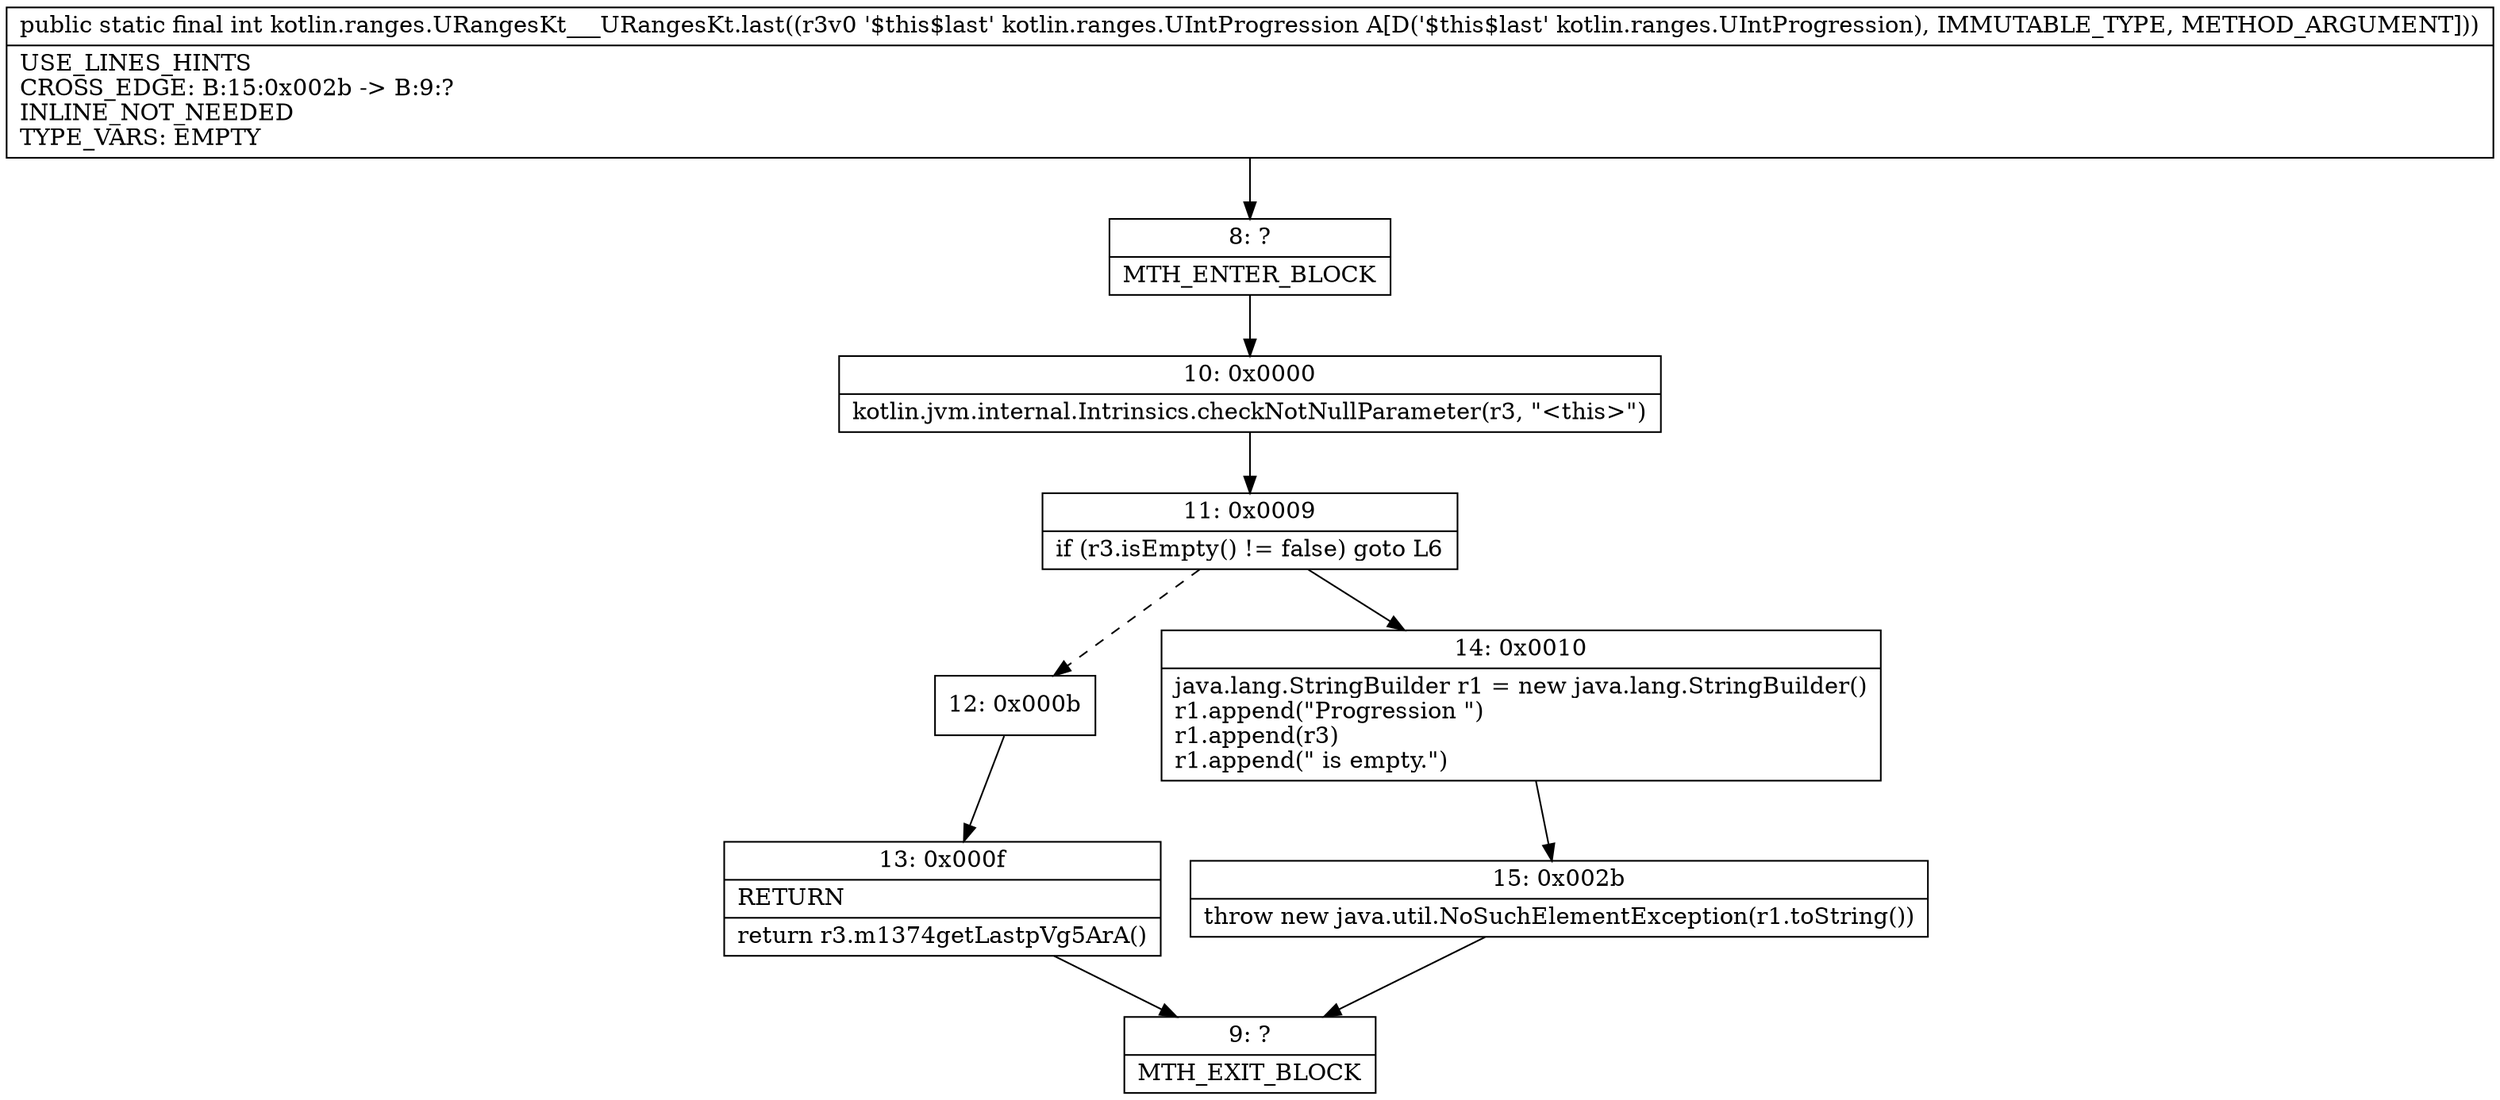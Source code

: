 digraph "CFG forkotlin.ranges.URangesKt___URangesKt.last(Lkotlin\/ranges\/UIntProgression;)I" {
Node_8 [shape=record,label="{8\:\ ?|MTH_ENTER_BLOCK\l}"];
Node_10 [shape=record,label="{10\:\ 0x0000|kotlin.jvm.internal.Intrinsics.checkNotNullParameter(r3, \"\<this\>\")\l}"];
Node_11 [shape=record,label="{11\:\ 0x0009|if (r3.isEmpty() != false) goto L6\l}"];
Node_12 [shape=record,label="{12\:\ 0x000b}"];
Node_13 [shape=record,label="{13\:\ 0x000f|RETURN\l|return r3.m1374getLastpVg5ArA()\l}"];
Node_9 [shape=record,label="{9\:\ ?|MTH_EXIT_BLOCK\l}"];
Node_14 [shape=record,label="{14\:\ 0x0010|java.lang.StringBuilder r1 = new java.lang.StringBuilder()\lr1.append(\"Progression \")\lr1.append(r3)\lr1.append(\" is empty.\")\l}"];
Node_15 [shape=record,label="{15\:\ 0x002b|throw new java.util.NoSuchElementException(r1.toString())\l}"];
MethodNode[shape=record,label="{public static final int kotlin.ranges.URangesKt___URangesKt.last((r3v0 '$this$last' kotlin.ranges.UIntProgression A[D('$this$last' kotlin.ranges.UIntProgression), IMMUTABLE_TYPE, METHOD_ARGUMENT]))  | USE_LINES_HINTS\lCROSS_EDGE: B:15:0x002b \-\> B:9:?\lINLINE_NOT_NEEDED\lTYPE_VARS: EMPTY\l}"];
MethodNode -> Node_8;Node_8 -> Node_10;
Node_10 -> Node_11;
Node_11 -> Node_12[style=dashed];
Node_11 -> Node_14;
Node_12 -> Node_13;
Node_13 -> Node_9;
Node_14 -> Node_15;
Node_15 -> Node_9;
}

